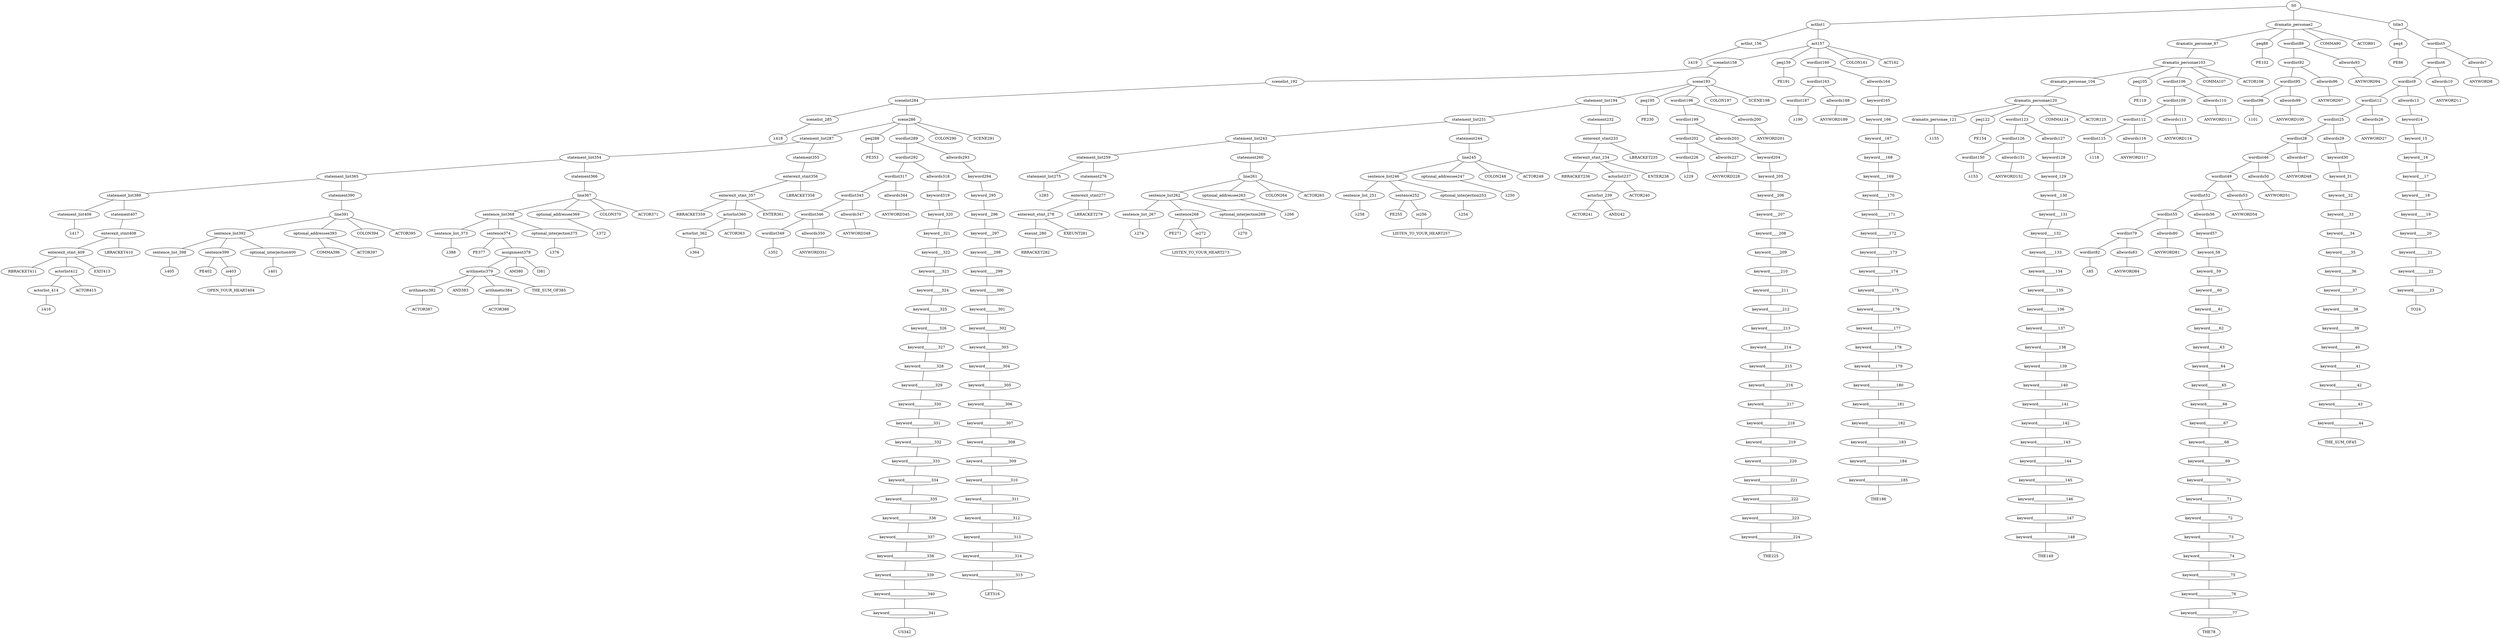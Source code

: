 strict graph {
	S0 -- actlist1
	S0 -- dramatis_personae2
	S0 -- title3

	title3 -- peq4
	title3 -- wordlist5

	wordlist5 -- wordlist6
	wordlist5 -- allwords7

	allwords7 -- ANYWORD8


	wordlist6 -- wordlist9
	wordlist6 -- allwords10

	allwords10 -- ANYWORD11


	wordlist9 -- wordlist12
	wordlist9 -- allwords13

	allwords13 -- keyword14

	keyword14 -- keyword_15

	keyword_15 -- keyword__16

	keyword__16 -- keyword___17

	keyword___17 -- keyword____18

	keyword____18 -- keyword_____19

	keyword_____19 -- keyword______20

	keyword______20 -- keyword_______21

	keyword_______21 -- keyword________22

	keyword________22 -- keyword_________23

	keyword_________23 -- TO24


	wordlist12 -- wordlist25
	wordlist12 -- allwords26

	allwords26 -- ANYWORD27


	wordlist25 -- wordlist28
	wordlist25 -- allwords29

	allwords29 -- keyword30

	keyword30 -- keyword_31

	keyword_31 -- keyword__32

	keyword__32 -- keyword___33

	keyword___33 -- keyword____34

	keyword____34 -- keyword_____35

	keyword_____35 -- keyword______36

	keyword______36 -- keyword_______37

	keyword_______37 -- keyword________38

	keyword________38 -- keyword_________39

	keyword_________39 -- keyword__________40

	keyword__________40 -- keyword___________41

	keyword___________41 -- keyword____________42

	keyword____________42 -- keyword_____________43

	keyword_____________43 -- keyword______________44

	keyword______________44 -- THE_SUM_OF45


	wordlist28 -- wordlist46
	wordlist28 -- allwords47

	allwords47 -- ANYWORD48


	wordlist46 -- wordlist49
	wordlist46 -- allwords50

	allwords50 -- ANYWORD51


	wordlist49 -- wordlist52
	wordlist49 -- allwords53

	allwords53 -- ANYWORD54


	wordlist52 -- wordlist55
	wordlist52 -- allwords56

	allwords56 -- keyword57

	keyword57 -- keyword_58

	keyword_58 -- keyword__59

	keyword__59 -- keyword___60

	keyword___60 -- keyword____61

	keyword____61 -- keyword_____62

	keyword_____62 -- keyword______63

	keyword______63 -- keyword_______64

	keyword_______64 -- keyword________65

	keyword________65 -- keyword_________66

	keyword_________66 -- keyword__________67

	keyword__________67 -- keyword___________68

	keyword___________68 -- keyword____________69

	keyword____________69 -- keyword_____________70

	keyword_____________70 -- keyword______________71

	keyword______________71 -- keyword_______________72

	keyword_______________72 -- keyword________________73

	keyword________________73 -- keyword_________________74

	keyword_________________74 -- keyword__________________75

	keyword__________________75 -- keyword___________________76

	keyword___________________76 -- keyword____________________77

	keyword____________________77 -- THE78


	wordlist55 -- wordlist79
	wordlist55 -- allwords80

	allwords80 -- ANYWORD81


	wordlist79 -- wordlist82
	wordlist79 -- allwords83

	allwords83 -- ANYWORD84


	wordlist82 -- λ85

	peq4 -- PE86


	dramatis_personae2 -- dramatis_personae_87
	dramatis_personae2 -- peq88
	dramatis_personae2 -- wordlist89
	dramatis_personae2 -- COMMA90
	dramatis_personae2 -- ACTOR91



	wordlist89 -- wordlist92
	wordlist89 -- allwords93

	allwords93 -- ANYWORD94


	wordlist92 -- wordlist95
	wordlist92 -- allwords96

	allwords96 -- ANYWORD97


	wordlist95 -- wordlist98
	wordlist95 -- allwords99

	allwords99 -- ANYWORD100


	wordlist98 -- λ101

	peq88 -- PE102


	dramatis_personae_87 -- dramatis_personae103

	dramatis_personae103 -- dramatis_personae_104
	dramatis_personae103 -- peq105
	dramatis_personae103 -- wordlist106
	dramatis_personae103 -- COMMA107
	dramatis_personae103 -- ACTOR108



	wordlist106 -- wordlist109
	wordlist106 -- allwords110

	allwords110 -- ANYWORD111


	wordlist109 -- wordlist112
	wordlist109 -- allwords113

	allwords113 -- ANYWORD114


	wordlist112 -- wordlist115
	wordlist112 -- allwords116

	allwords116 -- ANYWORD117


	wordlist115 -- λ118

	peq105 -- PE119


	dramatis_personae_104 -- dramatis_personae120

	dramatis_personae120 -- dramatis_personae_121
	dramatis_personae120 -- peq122
	dramatis_personae120 -- wordlist123
	dramatis_personae120 -- COMMA124
	dramatis_personae120 -- ACTOR125



	wordlist123 -- wordlist126
	wordlist123 -- allwords127

	allwords127 -- keyword128

	keyword128 -- keyword_129

	keyword_129 -- keyword__130

	keyword__130 -- keyword___131

	keyword___131 -- keyword____132

	keyword____132 -- keyword_____133

	keyword_____133 -- keyword______134

	keyword______134 -- keyword_______135

	keyword_______135 -- keyword________136

	keyword________136 -- keyword_________137

	keyword_________137 -- keyword__________138

	keyword__________138 -- keyword___________139

	keyword___________139 -- keyword____________140

	keyword____________140 -- keyword_____________141

	keyword_____________141 -- keyword______________142

	keyword______________142 -- keyword_______________143

	keyword_______________143 -- keyword________________144

	keyword________________144 -- keyword_________________145

	keyword_________________145 -- keyword__________________146

	keyword__________________146 -- keyword___________________147

	keyword___________________147 -- keyword____________________148

	keyword____________________148 -- THE149


	wordlist126 -- wordlist150
	wordlist126 -- allwords151

	allwords151 -- ANYWORD152


	wordlist150 -- λ153

	peq122 -- PE154


	dramatis_personae_121 -- λ155

	actlist1 -- actlist_156
	actlist1 -- act157

	act157 -- scenelist158
	act157 -- peq159
	act157 -- wordlist160
	act157 -- COLON161
	act157 -- ACT162



	wordlist160 -- wordlist163
	wordlist160 -- allwords164

	allwords164 -- keyword165

	keyword165 -- keyword_166

	keyword_166 -- keyword__167

	keyword__167 -- keyword___168

	keyword___168 -- keyword____169

	keyword____169 -- keyword_____170

	keyword_____170 -- keyword______171

	keyword______171 -- keyword_______172

	keyword_______172 -- keyword________173

	keyword________173 -- keyword_________174

	keyword_________174 -- keyword__________175

	keyword__________175 -- keyword___________176

	keyword___________176 -- keyword____________177

	keyword____________177 -- keyword_____________178

	keyword_____________178 -- keyword______________179

	keyword______________179 -- keyword_______________180

	keyword_______________180 -- keyword________________181

	keyword________________181 -- keyword_________________182

	keyword_________________182 -- keyword__________________183

	keyword__________________183 -- keyword___________________184

	keyword___________________184 -- keyword____________________185

	keyword____________________185 -- THE186


	wordlist163 -- wordlist187
	wordlist163 -- allwords188

	allwords188 -- ANYWORD189


	wordlist187 -- λ190

	peq159 -- PE191


	scenelist158 -- scenelist_192
	scenelist158 -- scene193

	scene193 -- statement_list194
	scene193 -- peq195
	scene193 -- wordlist196
	scene193 -- COLON197
	scene193 -- SCENE198



	wordlist196 -- wordlist199
	wordlist196 -- allwords200

	allwords200 -- ANYWORD201


	wordlist199 -- wordlist202
	wordlist199 -- allwords203

	allwords203 -- keyword204

	keyword204 -- keyword_205

	keyword_205 -- keyword__206

	keyword__206 -- keyword___207

	keyword___207 -- keyword____208

	keyword____208 -- keyword_____209

	keyword_____209 -- keyword______210

	keyword______210 -- keyword_______211

	keyword_______211 -- keyword________212

	keyword________212 -- keyword_________213

	keyword_________213 -- keyword__________214

	keyword__________214 -- keyword___________215

	keyword___________215 -- keyword____________216

	keyword____________216 -- keyword_____________217

	keyword_____________217 -- keyword______________218

	keyword______________218 -- keyword_______________219

	keyword_______________219 -- keyword________________220

	keyword________________220 -- keyword_________________221

	keyword_________________221 -- keyword__________________222

	keyword__________________222 -- keyword___________________223

	keyword___________________223 -- keyword____________________224

	keyword____________________224 -- THE225


	wordlist202 -- wordlist226
	wordlist202 -- allwords227

	allwords227 -- ANYWORD228


	wordlist226 -- λ229

	peq195 -- PE230


	statement_list194 -- statement_list231
	statement_list194 -- statement232

	statement232 -- enterexit_stmt233

	enterexit_stmt233 -- enterexit_stmt_234
	enterexit_stmt233 -- LBRACKET235


	enterexit_stmt_234 -- RBRACKET236
	enterexit_stmt_234 -- actorlist237
	enterexit_stmt_234 -- ENTER238


	actorlist237 -- actorlist_239
	actorlist237 -- ACTOR240


	actorlist_239 -- ACTOR241
	actorlist_239 -- AND242




	statement_list231 -- statement_list243
	statement_list231 -- statement244

	statement244 -- line245

	line245 -- sentence_list246
	line245 -- optional_addressee247
	line245 -- COLON248
	line245 -- ACTOR249



	optional_addressee247 -- λ250

	sentence_list246 -- sentence_list_251
	sentence_list246 -- sentence252
	sentence_list246 -- optional_interjection253

	optional_interjection253 -- λ254

	sentence252 -- PE255
	sentence252 -- io256

	io256 -- LISTEN_TO_YOUR_HEART257



	sentence_list_251 -- λ258

	statement_list243 -- statement_list259
	statement_list243 -- statement260

	statement260 -- line261

	line261 -- sentence_list262
	line261 -- optional_addressee263
	line261 -- COLON264
	line261 -- ACTOR265



	optional_addressee263 -- λ266

	sentence_list262 -- sentence_list_267
	sentence_list262 -- sentence268
	sentence_list262 -- optional_interjection269

	optional_interjection269 -- λ270

	sentence268 -- PE271
	sentence268 -- io272

	io272 -- LISTEN_TO_YOUR_HEART273



	sentence_list_267 -- λ274

	statement_list259 -- statement_list275
	statement_list259 -- statement276

	statement276 -- enterexit_stmt277

	enterexit_stmt277 -- enterexit_stmt_278
	enterexit_stmt277 -- LBRACKET279


	enterexit_stmt_278 -- exeunt_280
	enterexit_stmt_278 -- EXEUNT281


	exeunt_280 -- RBRACKET282


	statement_list275 -- λ283

	scenelist_192 -- scenelist284

	scenelist284 -- scenelist_285
	scenelist284 -- scene286

	scene286 -- statement_list287
	scene286 -- peq288
	scene286 -- wordlist289
	scene286 -- COLON290
	scene286 -- SCENE291



	wordlist289 -- wordlist292
	wordlist289 -- allwords293

	allwords293 -- keyword294

	keyword294 -- keyword_295

	keyword_295 -- keyword__296

	keyword__296 -- keyword___297

	keyword___297 -- keyword____298

	keyword____298 -- keyword_____299

	keyword_____299 -- keyword______300

	keyword______300 -- keyword_______301

	keyword_______301 -- keyword________302

	keyword________302 -- keyword_________303

	keyword_________303 -- keyword__________304

	keyword__________304 -- keyword___________305

	keyword___________305 -- keyword____________306

	keyword____________306 -- keyword_____________307

	keyword_____________307 -- keyword______________308

	keyword______________308 -- keyword_______________309

	keyword_______________309 -- keyword________________310

	keyword________________310 -- keyword_________________311

	keyword_________________311 -- keyword__________________312

	keyword__________________312 -- keyword___________________313

	keyword___________________313 -- keyword____________________314

	keyword____________________314 -- keyword_____________________315

	keyword_____________________315 -- LET316


	wordlist292 -- wordlist317
	wordlist292 -- allwords318

	allwords318 -- keyword319

	keyword319 -- keyword_320

	keyword_320 -- keyword__321

	keyword__321 -- keyword___322

	keyword___322 -- keyword____323

	keyword____323 -- keyword_____324

	keyword_____324 -- keyword______325

	keyword______325 -- keyword_______326

	keyword_______326 -- keyword________327

	keyword________327 -- keyword_________328

	keyword_________328 -- keyword__________329

	keyword__________329 -- keyword___________330

	keyword___________330 -- keyword____________331

	keyword____________331 -- keyword_____________332

	keyword_____________332 -- keyword______________333

	keyword______________333 -- keyword_______________334

	keyword_______________334 -- keyword________________335

	keyword________________335 -- keyword_________________336

	keyword_________________336 -- keyword__________________337

	keyword__________________337 -- keyword___________________338

	keyword___________________338 -- keyword____________________339

	keyword____________________339 -- keyword_____________________340

	keyword_____________________340 -- keyword______________________341

	keyword______________________341 -- US342


	wordlist317 -- wordlist343
	wordlist317 -- allwords344

	allwords344 -- ANYWORD345


	wordlist343 -- wordlist346
	wordlist343 -- allwords347

	allwords347 -- ANYWORD348


	wordlist346 -- wordlist349
	wordlist346 -- allwords350

	allwords350 -- ANYWORD351


	wordlist349 -- λ352

	peq288 -- PE353


	statement_list287 -- statement_list354
	statement_list287 -- statement355

	statement355 -- enterexit_stmt356

	enterexit_stmt356 -- enterexit_stmt_357
	enterexit_stmt356 -- LBRACKET358


	enterexit_stmt_357 -- RBRACKET359
	enterexit_stmt_357 -- actorlist360
	enterexit_stmt_357 -- ENTER361


	actorlist360 -- actorlist_362
	actorlist360 -- ACTOR363


	actorlist_362 -- λ364


	statement_list354 -- statement_list365
	statement_list354 -- statement366

	statement366 -- line367

	line367 -- sentence_list368
	line367 -- optional_addressee369
	line367 -- COLON370
	line367 -- ACTOR371



	optional_addressee369 -- λ372

	sentence_list368 -- sentence_list_373
	sentence_list368 -- sentence374
	sentence_list368 -- optional_interjection375

	optional_interjection375 -- λ376

	sentence374 -- PE377
	sentence374 -- assignment378

	assignment378 -- arithmetic379
	assignment378 -- AM380
	assignment378 -- I381



	arithmetic379 -- arithmetic382
	arithmetic379 -- AND383
	arithmetic379 -- arithmetic384
	arithmetic379 -- THE_SUM_OF385


	arithmetic384 -- ACTOR386



	arithmetic382 -- ACTOR387



	sentence_list_373 -- λ388

	statement_list365 -- statement_list389
	statement_list365 -- statement390

	statement390 -- line391

	line391 -- sentence_list392
	line391 -- optional_addressee393
	line391 -- COLON394
	line391 -- ACTOR395



	optional_addressee393 -- COMMA396
	optional_addressee393 -- ACTOR397



	sentence_list392 -- sentence_list_398
	sentence_list392 -- sentence399
	sentence_list392 -- optional_interjection400

	optional_interjection400 -- λ401

	sentence399 -- PE402
	sentence399 -- io403

	io403 -- OPEN_YOUR_HEART404



	sentence_list_398 -- λ405

	statement_list389 -- statement_list406
	statement_list389 -- statement407

	statement407 -- enterexit_stmt408

	enterexit_stmt408 -- enterexit_stmt_409
	enterexit_stmt408 -- LBRACKET410


	enterexit_stmt_409 -- RBRACKET411
	enterexit_stmt_409 -- actorlist412
	enterexit_stmt_409 -- EXIT413


	actorlist412 -- actorlist_414
	actorlist412 -- ACTOR415


	actorlist_414 -- λ416


	statement_list406 -- λ417

	scenelist_285 -- λ418

	actlist_156 -- λ419


}